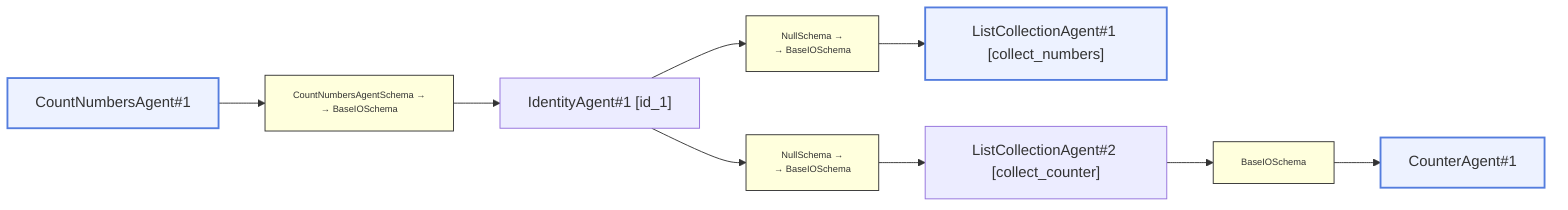 graph LR
    CountNumbersAgent_1_["CountNumbersAgent#1 "]
classDef schema fill:#FFD,stroke:#333,stroke-width:1px,font-size:10px;
    class CountNumbersAgent_1_ entry_exit;
    IdentityAgent_1_id_1_["IdentityAgent#1 [id_1]"]
    CountNumbersAgent_1__IdentityAgent_1_id_1____schema["CountNumbersAgentSchema →<br/>→ BaseIOSchema"]:::schema
    CountNumbersAgent_1_ --> CountNumbersAgent_1__IdentityAgent_1_id_1____schema
    CountNumbersAgent_1__IdentityAgent_1_id_1____schema --> IdentityAgent_1_id_1_
    IdentityAgent_1_id_1_["IdentityAgent#1 [id_1]"]
    ListCollectionAgent_1_collect_numbers_["ListCollectionAgent#1 [collect_numbers]"]
    class ListCollectionAgent_1_collect_numbers_ entry_exit;
    IdentityAgent_1_id_1__ListCollectionAgent_1_collect_numbers____schema["NullSchema →<br/>→ BaseIOSchema"]:::schema
    IdentityAgent_1_id_1_ --> IdentityAgent_1_id_1__ListCollectionAgent_1_collect_numbers____schema
    IdentityAgent_1_id_1__ListCollectionAgent_1_collect_numbers____schema --> ListCollectionAgent_1_collect_numbers_
    ListCollectionAgent_2_collect_counter_["ListCollectionAgent#2 [collect_counter]"]
    IdentityAgent_1_id_1__ListCollectionAgent_2_collect_counter____schema["NullSchema →<br/>→ BaseIOSchema"]:::schema
    IdentityAgent_1_id_1_ --> IdentityAgent_1_id_1__ListCollectionAgent_2_collect_counter____schema
    IdentityAgent_1_id_1__ListCollectionAgent_2_collect_counter____schema --> ListCollectionAgent_2_collect_counter_
    ListCollectionAgent_2_collect_counter_["ListCollectionAgent#2 [collect_counter]"]
    CounterAgent_1_["CounterAgent#1 "]
    class CounterAgent_1_ entry_exit;
    ListCollectionAgent_2_collect_counter__CounterAgent_1____schema["BaseIOSchema"]:::schema
    ListCollectionAgent_2_collect_counter_ --> ListCollectionAgent_2_collect_counter__CounterAgent_1____schema
    ListCollectionAgent_2_collect_counter__CounterAgent_1____schema --> CounterAgent_1_

classDef entry_exit fill:#EDF2FF,stroke:#547DDE,stroke-width:2px;